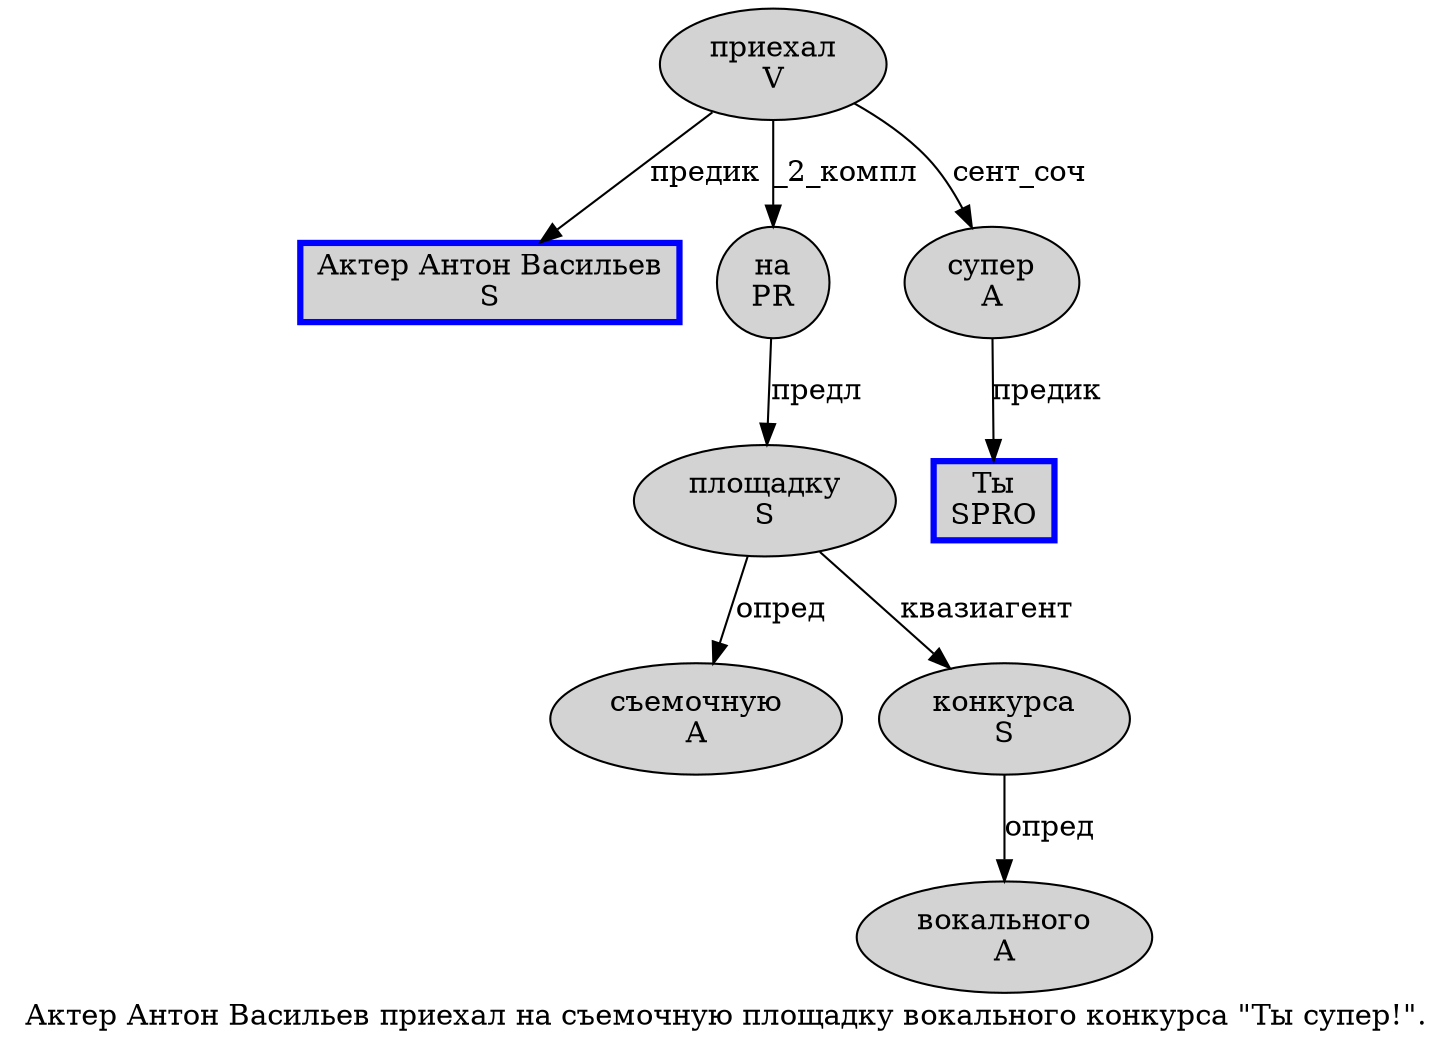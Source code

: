 digraph SENTENCE_1238 {
	graph [label="Актер Антон Васильев приехал на съемочную площадку вокального конкурса \"Ты супер!\"."]
	node [style=filled]
		0 [label="Актер Антон Васильев
S" color=blue fillcolor=lightgray penwidth=3 shape=box]
		1 [label="приехал
V" color="" fillcolor=lightgray penwidth=1 shape=ellipse]
		2 [label="на
PR" color="" fillcolor=lightgray penwidth=1 shape=ellipse]
		3 [label="съемочную
A" color="" fillcolor=lightgray penwidth=1 shape=ellipse]
		4 [label="площадку
S" color="" fillcolor=lightgray penwidth=1 shape=ellipse]
		5 [label="вокального
A" color="" fillcolor=lightgray penwidth=1 shape=ellipse]
		6 [label="конкурса
S" color="" fillcolor=lightgray penwidth=1 shape=ellipse]
		8 [label="Ты
SPRO" color=blue fillcolor=lightgray penwidth=3 shape=box]
		9 [label="супер
A" color="" fillcolor=lightgray penwidth=1 shape=ellipse]
			4 -> 3 [label="опред"]
			4 -> 6 [label="квазиагент"]
			9 -> 8 [label="предик"]
			6 -> 5 [label="опред"]
			2 -> 4 [label="предл"]
			1 -> 0 [label="предик"]
			1 -> 2 [label="_2_компл"]
			1 -> 9 [label="сент_соч"]
}